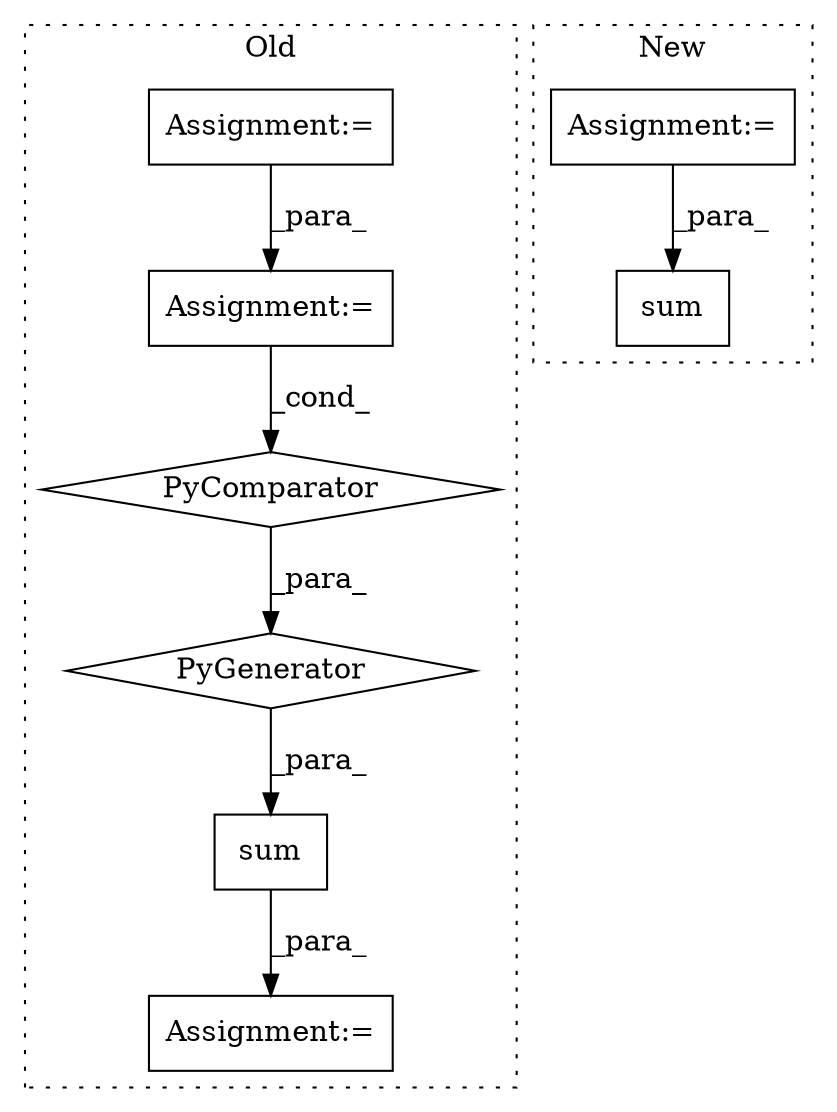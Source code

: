 digraph G {
subgraph cluster0 {
1 [label="PyGenerator" a="107" s="679" l="93" shape="diamond"];
3 [label="sum" a="32" s="666,772" l="13,-3" shape="box"];
4 [label="PyComparator" a="113" s="741" l="25" shape="diamond"];
6 [label="Assignment:=" a="7" s="614" l="41" shape="box"];
7 [label="Assignment:=" a="7" s="664" l="1" shape="box"];
8 [label="Assignment:=" a="7" s="353" l="1" shape="box"];
label = "Old";
style="dotted";
}
subgraph cluster1 {
2 [label="sum" a="32" s="568,717" l="15,-5" shape="box"];
5 [label="Assignment:=" a="7" s="174" l="4" shape="box"];
label = "New";
style="dotted";
}
1 -> 3 [label="_para_"];
3 -> 7 [label="_para_"];
4 -> 1 [label="_para_"];
5 -> 2 [label="_para_"];
6 -> 4 [label="_cond_"];
8 -> 6 [label="_para_"];
}